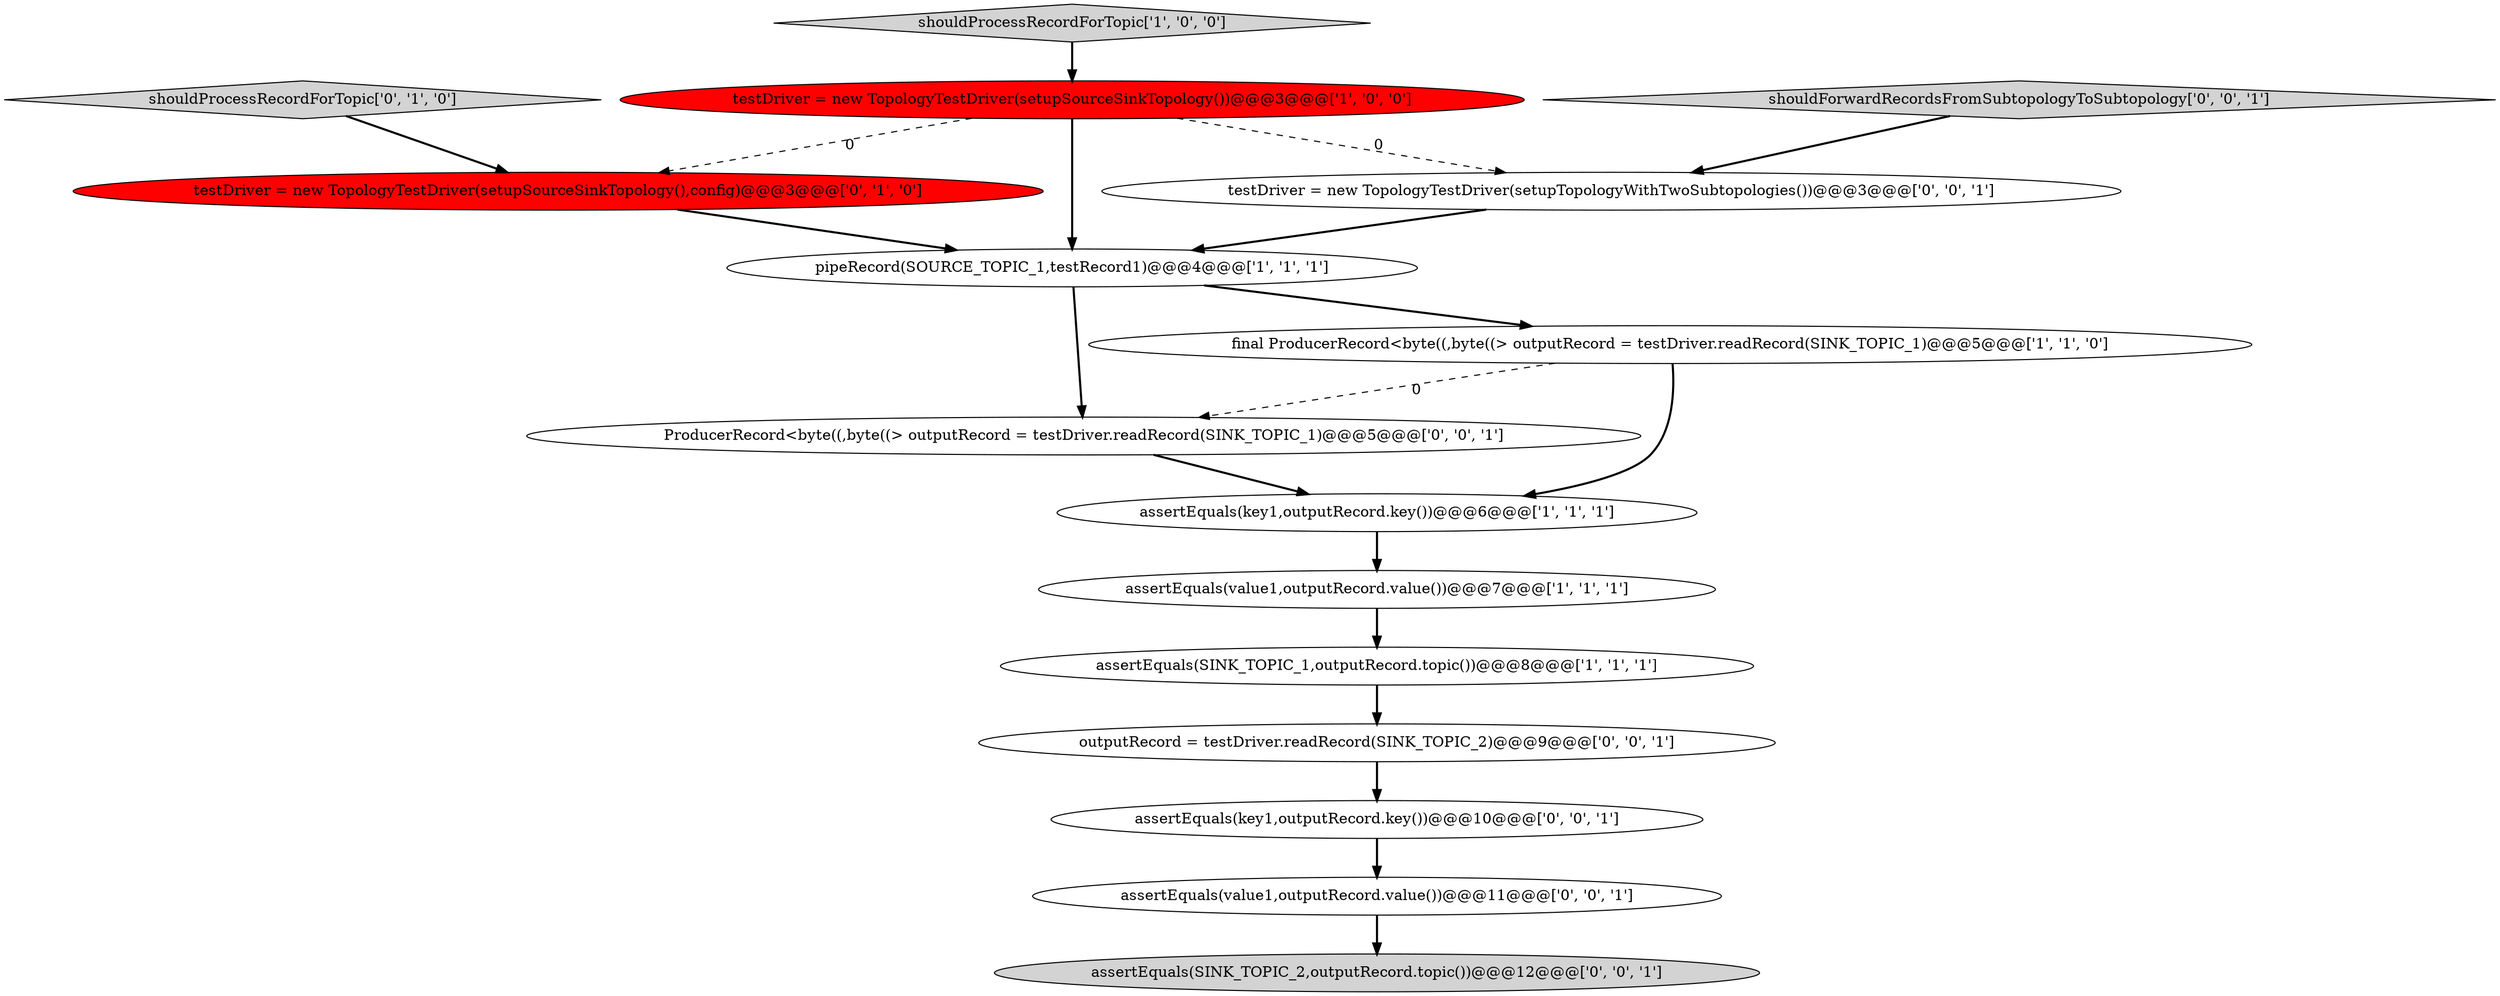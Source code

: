 digraph {
13 [style = filled, label = "ProducerRecord<byte((,byte((> outputRecord = testDriver.readRecord(SINK_TOPIC_1)@@@5@@@['0', '0', '1']", fillcolor = white, shape = ellipse image = "AAA0AAABBB3BBB"];
1 [style = filled, label = "assertEquals(value1,outputRecord.value())@@@7@@@['1', '1', '1']", fillcolor = white, shape = ellipse image = "AAA0AAABBB1BBB"];
8 [style = filled, label = "testDriver = new TopologyTestDriver(setupSourceSinkTopology(),config)@@@3@@@['0', '1', '0']", fillcolor = red, shape = ellipse image = "AAA1AAABBB2BBB"];
4 [style = filled, label = "pipeRecord(SOURCE_TOPIC_1,testRecord1)@@@4@@@['1', '1', '1']", fillcolor = white, shape = ellipse image = "AAA0AAABBB1BBB"];
5 [style = filled, label = "assertEquals(key1,outputRecord.key())@@@6@@@['1', '1', '1']", fillcolor = white, shape = ellipse image = "AAA0AAABBB1BBB"];
14 [style = filled, label = "shouldForwardRecordsFromSubtopologyToSubtopology['0', '0', '1']", fillcolor = lightgray, shape = diamond image = "AAA0AAABBB3BBB"];
10 [style = filled, label = "testDriver = new TopologyTestDriver(setupTopologyWithTwoSubtopologies())@@@3@@@['0', '0', '1']", fillcolor = white, shape = ellipse image = "AAA0AAABBB3BBB"];
3 [style = filled, label = "shouldProcessRecordForTopic['1', '0', '0']", fillcolor = lightgray, shape = diamond image = "AAA0AAABBB1BBB"];
2 [style = filled, label = "assertEquals(SINK_TOPIC_1,outputRecord.topic())@@@8@@@['1', '1', '1']", fillcolor = white, shape = ellipse image = "AAA0AAABBB1BBB"];
7 [style = filled, label = "shouldProcessRecordForTopic['0', '1', '0']", fillcolor = lightgray, shape = diamond image = "AAA0AAABBB2BBB"];
0 [style = filled, label = "final ProducerRecord<byte((,byte((> outputRecord = testDriver.readRecord(SINK_TOPIC_1)@@@5@@@['1', '1', '0']", fillcolor = white, shape = ellipse image = "AAA0AAABBB1BBB"];
6 [style = filled, label = "testDriver = new TopologyTestDriver(setupSourceSinkTopology())@@@3@@@['1', '0', '0']", fillcolor = red, shape = ellipse image = "AAA1AAABBB1BBB"];
12 [style = filled, label = "assertEquals(SINK_TOPIC_2,outputRecord.topic())@@@12@@@['0', '0', '1']", fillcolor = lightgray, shape = ellipse image = "AAA0AAABBB3BBB"];
9 [style = filled, label = "outputRecord = testDriver.readRecord(SINK_TOPIC_2)@@@9@@@['0', '0', '1']", fillcolor = white, shape = ellipse image = "AAA0AAABBB3BBB"];
11 [style = filled, label = "assertEquals(key1,outputRecord.key())@@@10@@@['0', '0', '1']", fillcolor = white, shape = ellipse image = "AAA0AAABBB3BBB"];
15 [style = filled, label = "assertEquals(value1,outputRecord.value())@@@11@@@['0', '0', '1']", fillcolor = white, shape = ellipse image = "AAA0AAABBB3BBB"];
13->5 [style = bold, label=""];
14->10 [style = bold, label=""];
6->4 [style = bold, label=""];
5->1 [style = bold, label=""];
3->6 [style = bold, label=""];
1->2 [style = bold, label=""];
4->13 [style = bold, label=""];
15->12 [style = bold, label=""];
6->8 [style = dashed, label="0"];
8->4 [style = bold, label=""];
2->9 [style = bold, label=""];
9->11 [style = bold, label=""];
6->10 [style = dashed, label="0"];
7->8 [style = bold, label=""];
0->13 [style = dashed, label="0"];
11->15 [style = bold, label=""];
4->0 [style = bold, label=""];
0->5 [style = bold, label=""];
10->4 [style = bold, label=""];
}
